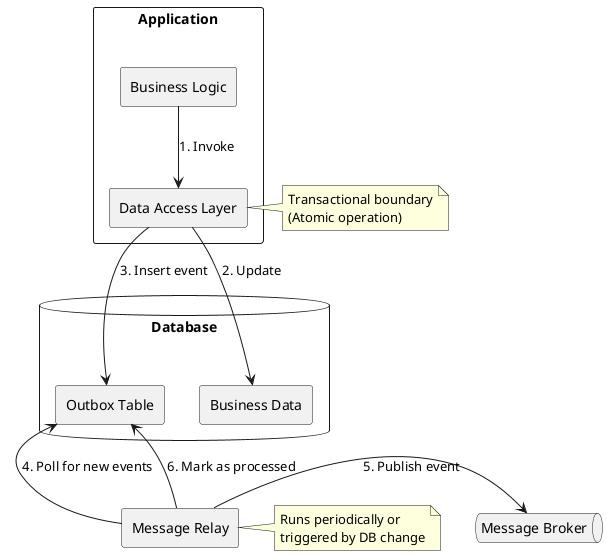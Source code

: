 @startuml

skinparam componentStyle rectangle

RECTANGLE "Application" {
    RECTANGLE "Business Logic" as BL
    RECTANGLE "Data Access Layer" as DAL
}

database "Database" {
    RECTANGLE "Business Data" as BD
    RECTANGLE "Outbox Table" as OT
}

RECTANGLE "Message Relay" as MR
queue "Message Broker" as MB

BL -down-> DAL : 1. Invoke
DAL -down-> BD : 2. Update
DAL -down-> OT : 3. Insert event
MR -up-> OT : 4. Poll for new events
MR -right-> MB : 5. Publish event
MR -up-> OT : 6. Mark as processed

note right of DAL
  Transactional boundary
  (Atomic operation)
end note

note right of MR
  Runs periodically or
  triggered by DB change
end note

@enduml